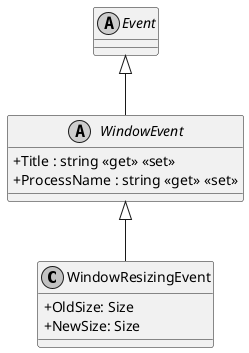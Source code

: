 @startuml
skinparam monochrome true
skinparam classAttributeIconSize 0

class WindowResizingEvent {
    + OldSize: Size
    + NewSize: Size
}
WindowEvent <|-- WindowResizingEvent

abstract class WindowEvent {
    + Title : string <<get>> <<set>>
    + ProcessName : string <<get>> <<set>>
}
abstract class Event
Event <|-- WindowEvent
@enduml
